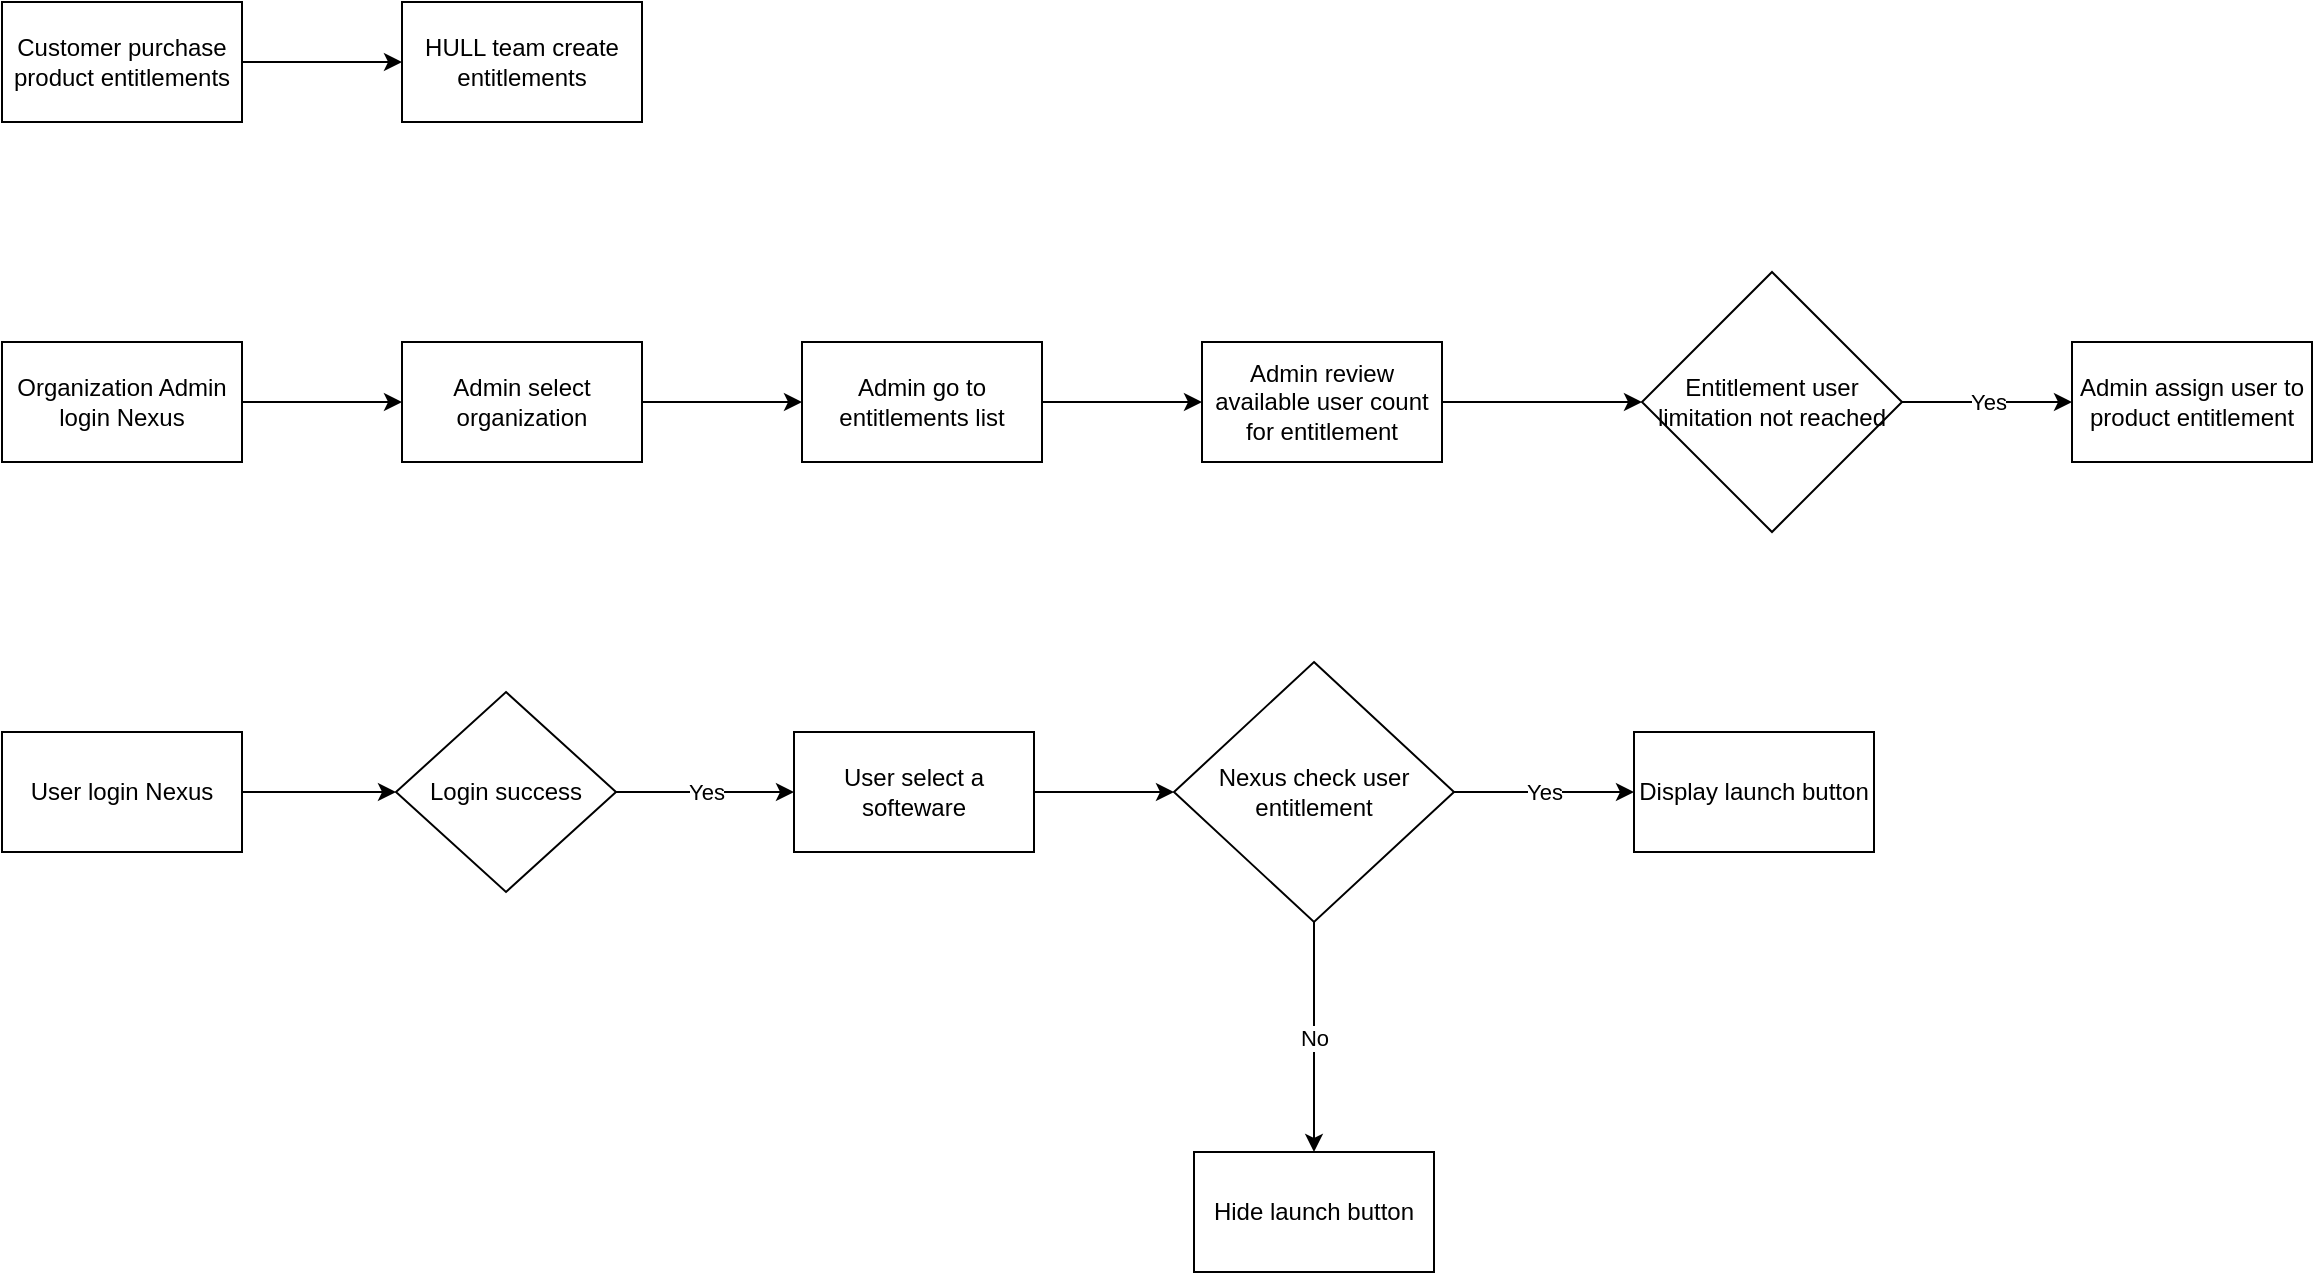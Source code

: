 <mxfile version="21.1.0" type="github">
  <diagram name="Page-1" id="2dQwfWUj7SHDJcY4iqtX">
    <mxGraphModel dx="2284" dy="1874" grid="1" gridSize="10" guides="1" tooltips="1" connect="1" arrows="1" fold="1" page="1" pageScale="1" pageWidth="850" pageHeight="1100" math="0" shadow="0">
      <root>
        <mxCell id="0" />
        <mxCell id="1" parent="0" />
        <mxCell id="Q25p3ouY3zWikEKPChKH-11" value="" style="edgeStyle=orthogonalEdgeStyle;rounded=0;orthogonalLoop=1;jettySize=auto;html=1;" edge="1" parent="1" source="YwquEOC9PIAEwXkHVDcG-1" target="Q25p3ouY3zWikEKPChKH-6">
          <mxGeometry relative="1" as="geometry" />
        </mxCell>
        <mxCell id="YwquEOC9PIAEwXkHVDcG-1" value="User select a softeware" style="rounded=0;whiteSpace=wrap;html=1;" parent="1" vertex="1">
          <mxGeometry x="346" y="165" width="120" height="60" as="geometry" />
        </mxCell>
        <mxCell id="Q25p3ouY3zWikEKPChKH-14" value="" style="edgeStyle=orthogonalEdgeStyle;rounded=0;orthogonalLoop=1;jettySize=auto;html=1;" edge="1" parent="1" source="YwquEOC9PIAEwXkHVDcG-3" target="Q25p3ouY3zWikEKPChKH-4">
          <mxGeometry relative="1" as="geometry" />
        </mxCell>
        <mxCell id="YwquEOC9PIAEwXkHVDcG-3" value="User login Nexus" style="rounded=0;whiteSpace=wrap;html=1;" parent="1" vertex="1">
          <mxGeometry x="-50" y="165" width="120" height="60" as="geometry" />
        </mxCell>
        <mxCell id="Q25p3ouY3zWikEKPChKH-12" value="Yes" style="edgeStyle=orthogonalEdgeStyle;rounded=0;orthogonalLoop=1;jettySize=auto;html=1;" edge="1" parent="1" source="Q25p3ouY3zWikEKPChKH-4" target="YwquEOC9PIAEwXkHVDcG-1">
          <mxGeometry relative="1" as="geometry" />
        </mxCell>
        <mxCell id="Q25p3ouY3zWikEKPChKH-4" value="Login success" style="rhombus;whiteSpace=wrap;html=1;" vertex="1" parent="1">
          <mxGeometry x="147" y="145" width="110" height="100" as="geometry" />
        </mxCell>
        <mxCell id="Q25p3ouY3zWikEKPChKH-8" value="Yes" style="edgeStyle=orthogonalEdgeStyle;rounded=0;orthogonalLoop=1;jettySize=auto;html=1;" edge="1" parent="1" source="Q25p3ouY3zWikEKPChKH-6" target="Q25p3ouY3zWikEKPChKH-7">
          <mxGeometry relative="1" as="geometry" />
        </mxCell>
        <mxCell id="Q25p3ouY3zWikEKPChKH-10" value="No" style="edgeStyle=orthogonalEdgeStyle;rounded=0;orthogonalLoop=1;jettySize=auto;html=1;" edge="1" parent="1" source="Q25p3ouY3zWikEKPChKH-6" target="Q25p3ouY3zWikEKPChKH-9">
          <mxGeometry relative="1" as="geometry" />
        </mxCell>
        <mxCell id="Q25p3ouY3zWikEKPChKH-6" value="Nexus check user entitlement" style="rhombus;whiteSpace=wrap;html=1;" vertex="1" parent="1">
          <mxGeometry x="536" y="130" width="140" height="130" as="geometry" />
        </mxCell>
        <mxCell id="Q25p3ouY3zWikEKPChKH-7" value="Display launch button" style="whiteSpace=wrap;html=1;" vertex="1" parent="1">
          <mxGeometry x="766" y="165" width="120" height="60" as="geometry" />
        </mxCell>
        <mxCell id="Q25p3ouY3zWikEKPChKH-9" value="Hide launch button" style="whiteSpace=wrap;html=1;" vertex="1" parent="1">
          <mxGeometry x="546" y="375" width="120" height="60" as="geometry" />
        </mxCell>
        <mxCell id="Q25p3ouY3zWikEKPChKH-18" value="" style="edgeStyle=orthogonalEdgeStyle;rounded=0;orthogonalLoop=1;jettySize=auto;html=1;" edge="1" parent="1" source="Q25p3ouY3zWikEKPChKH-16" target="Q25p3ouY3zWikEKPChKH-17">
          <mxGeometry relative="1" as="geometry" />
        </mxCell>
        <mxCell id="Q25p3ouY3zWikEKPChKH-16" value="Customer purchase product entitlements" style="rounded=0;whiteSpace=wrap;html=1;" vertex="1" parent="1">
          <mxGeometry x="-50" y="-200" width="120" height="60" as="geometry" />
        </mxCell>
        <mxCell id="Q25p3ouY3zWikEKPChKH-17" value="HULL team create entitlements" style="whiteSpace=wrap;html=1;rounded=0;" vertex="1" parent="1">
          <mxGeometry x="150" y="-200" width="120" height="60" as="geometry" />
        </mxCell>
        <mxCell id="Q25p3ouY3zWikEKPChKH-21" value="" style="edgeStyle=orthogonalEdgeStyle;rounded=0;orthogonalLoop=1;jettySize=auto;html=1;" edge="1" parent="1" source="Q25p3ouY3zWikEKPChKH-19" target="Q25p3ouY3zWikEKPChKH-20">
          <mxGeometry relative="1" as="geometry" />
        </mxCell>
        <mxCell id="Q25p3ouY3zWikEKPChKH-19" value="Organization Admin login Nexus" style="whiteSpace=wrap;html=1;" vertex="1" parent="1">
          <mxGeometry x="-50" y="-30" width="120" height="60" as="geometry" />
        </mxCell>
        <mxCell id="Q25p3ouY3zWikEKPChKH-23" value="" style="edgeStyle=orthogonalEdgeStyle;rounded=0;orthogonalLoop=1;jettySize=auto;html=1;" edge="1" parent="1" source="Q25p3ouY3zWikEKPChKH-20" target="Q25p3ouY3zWikEKPChKH-22">
          <mxGeometry relative="1" as="geometry" />
        </mxCell>
        <mxCell id="Q25p3ouY3zWikEKPChKH-20" value="Admin select organization" style="whiteSpace=wrap;html=1;" vertex="1" parent="1">
          <mxGeometry x="150" y="-30" width="120" height="60" as="geometry" />
        </mxCell>
        <mxCell id="Q25p3ouY3zWikEKPChKH-25" value="" style="edgeStyle=orthogonalEdgeStyle;rounded=0;orthogonalLoop=1;jettySize=auto;html=1;" edge="1" parent="1" source="Q25p3ouY3zWikEKPChKH-22" target="Q25p3ouY3zWikEKPChKH-24">
          <mxGeometry relative="1" as="geometry" />
        </mxCell>
        <mxCell id="Q25p3ouY3zWikEKPChKH-22" value="Admin go to entitlements list" style="whiteSpace=wrap;html=1;" vertex="1" parent="1">
          <mxGeometry x="350" y="-30" width="120" height="60" as="geometry" />
        </mxCell>
        <mxCell id="Q25p3ouY3zWikEKPChKH-27" value="" style="edgeStyle=orthogonalEdgeStyle;rounded=0;orthogonalLoop=1;jettySize=auto;html=1;" edge="1" parent="1" source="Q25p3ouY3zWikEKPChKH-24" target="Q25p3ouY3zWikEKPChKH-26">
          <mxGeometry relative="1" as="geometry" />
        </mxCell>
        <mxCell id="Q25p3ouY3zWikEKPChKH-24" value="Admin review available user count for entitlement" style="whiteSpace=wrap;html=1;" vertex="1" parent="1">
          <mxGeometry x="550" y="-30" width="120" height="60" as="geometry" />
        </mxCell>
        <mxCell id="Q25p3ouY3zWikEKPChKH-29" value="Yes" style="edgeStyle=orthogonalEdgeStyle;rounded=0;orthogonalLoop=1;jettySize=auto;html=1;" edge="1" parent="1" source="Q25p3ouY3zWikEKPChKH-26" target="Q25p3ouY3zWikEKPChKH-28">
          <mxGeometry relative="1" as="geometry" />
        </mxCell>
        <mxCell id="Q25p3ouY3zWikEKPChKH-26" value="Entitlement user limitation not reached" style="rhombus;whiteSpace=wrap;html=1;" vertex="1" parent="1">
          <mxGeometry x="770" y="-65" width="130" height="130" as="geometry" />
        </mxCell>
        <mxCell id="Q25p3ouY3zWikEKPChKH-28" value="Admin assign user to product entitlement" style="whiteSpace=wrap;html=1;" vertex="1" parent="1">
          <mxGeometry x="985" y="-30" width="120" height="60" as="geometry" />
        </mxCell>
      </root>
    </mxGraphModel>
  </diagram>
</mxfile>
